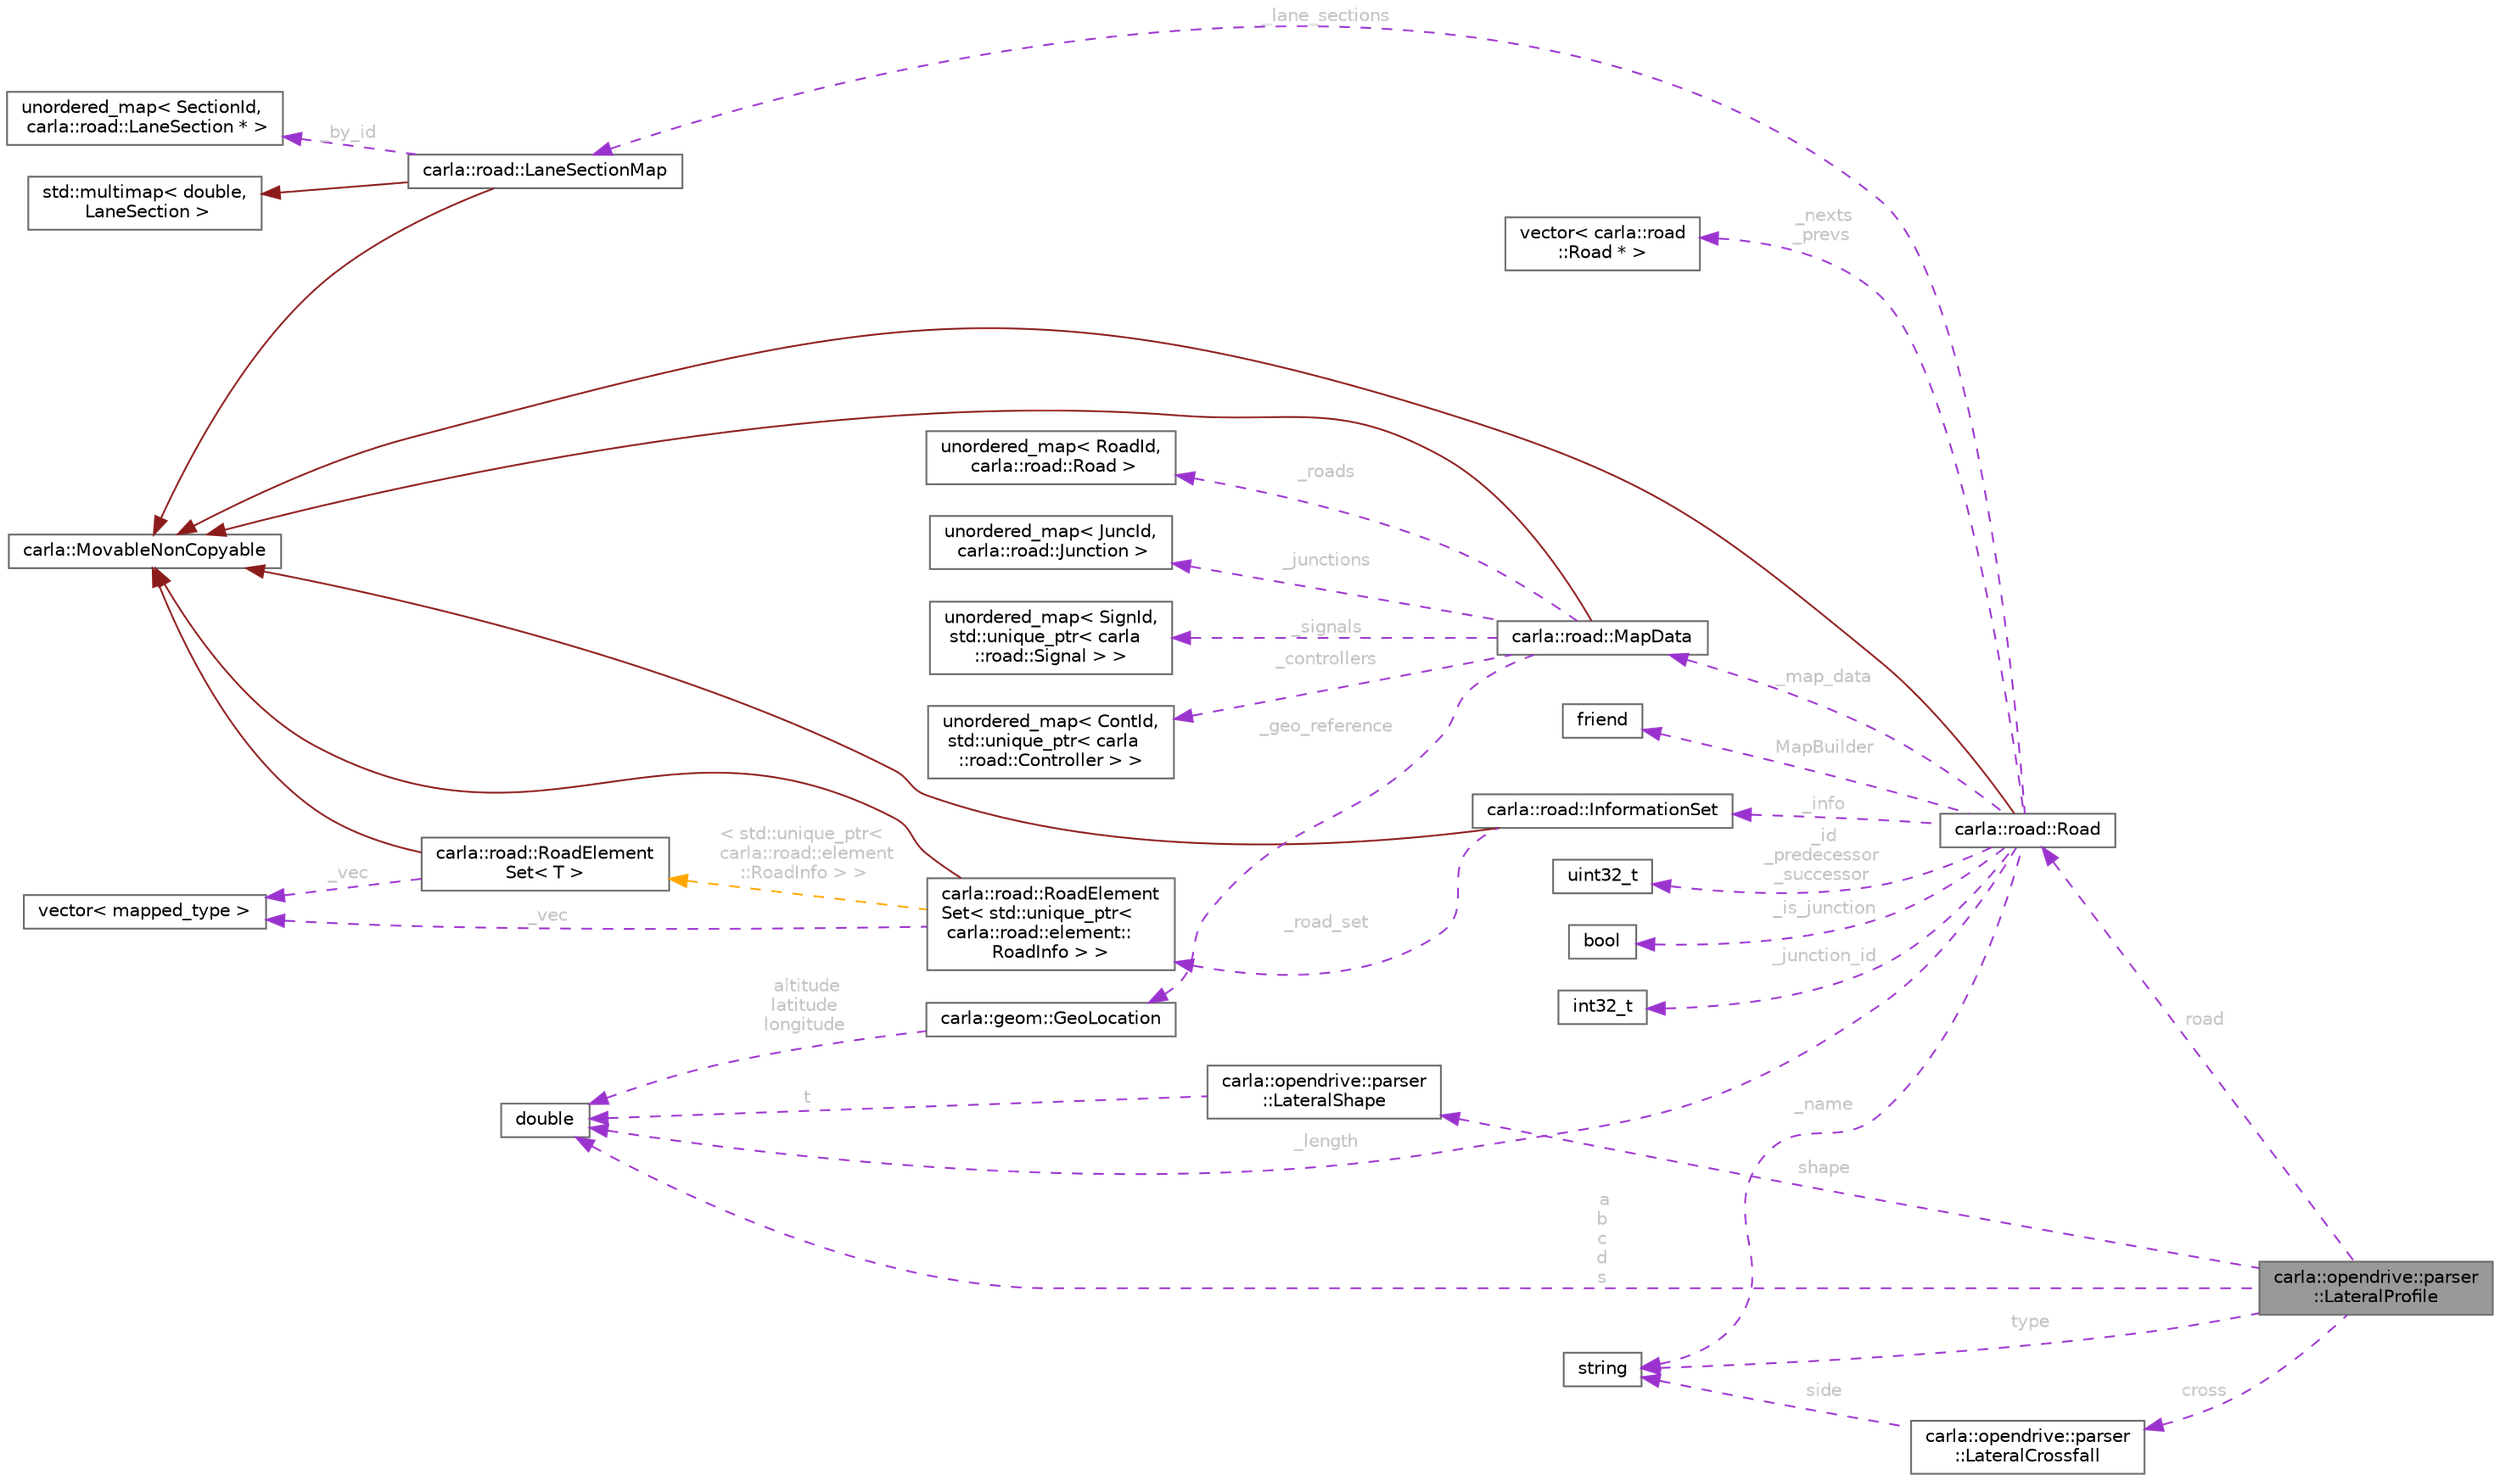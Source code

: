 digraph "carla::opendrive::parser::LateralProfile"
{
 // INTERACTIVE_SVG=YES
 // LATEX_PDF_SIZE
  bgcolor="transparent";
  edge [fontname=Helvetica,fontsize=10,labelfontname=Helvetica,labelfontsize=10];
  node [fontname=Helvetica,fontsize=10,shape=box,height=0.2,width=0.4];
  rankdir="LR";
  Node1 [id="Node000001",label="carla::opendrive::parser\l::LateralProfile",height=0.2,width=0.4,color="gray40", fillcolor="grey60", style="filled", fontcolor="black",tooltip=" "];
  Node2 -> Node1 [id="edge1_Node000001_Node000002",dir="back",color="darkorchid3",style="dashed",tooltip=" ",label=" road",fontcolor="grey" ];
  Node2 [id="Node000002",label="carla::road::Road",height=0.2,width=0.4,color="gray40", fillcolor="white", style="filled",URL="$dd/de6/classcarla_1_1road_1_1Road.html",tooltip=" "];
  Node3 -> Node2 [id="edge2_Node000002_Node000003",dir="back",color="firebrick4",style="solid",tooltip=" "];
  Node3 [id="Node000003",label="carla::MovableNonCopyable",height=0.2,width=0.4,color="gray40", fillcolor="white", style="filled",URL="$d7/d55/classcarla_1_1MovableNonCopyable.html",tooltip="Inherit (privately) to suppress copy construction and assignment."];
  Node4 -> Node2 [id="edge3_Node000002_Node000004",dir="back",color="darkorchid3",style="dashed",tooltip=" ",label=" MapBuilder",fontcolor="grey" ];
  Node4 [id="Node000004",label="friend",height=0.2,width=0.4,color="gray40", fillcolor="white", style="filled",tooltip=" "];
  Node5 -> Node2 [id="edge4_Node000002_Node000005",dir="back",color="darkorchid3",style="dashed",tooltip=" ",label=" _map_data",fontcolor="grey" ];
  Node5 [id="Node000005",label="carla::road::MapData",height=0.2,width=0.4,color="gray40", fillcolor="white", style="filled",URL="$da/d3b/classcarla_1_1road_1_1MapData.html",tooltip=" "];
  Node3 -> Node5 [id="edge5_Node000005_Node000003",dir="back",color="firebrick4",style="solid",tooltip=" "];
  Node6 -> Node5 [id="edge6_Node000005_Node000006",dir="back",color="darkorchid3",style="dashed",tooltip=" ",label=" _geo_reference",fontcolor="grey" ];
  Node6 [id="Node000006",label="carla::geom::GeoLocation",height=0.2,width=0.4,color="gray40", fillcolor="white", style="filled",URL="$d3/df4/classcarla_1_1geom_1_1GeoLocation.html",tooltip=" "];
  Node7 -> Node6 [id="edge7_Node000006_Node000007",dir="back",color="darkorchid3",style="dashed",tooltip=" ",label=" altitude\nlatitude\nlongitude",fontcolor="grey" ];
  Node7 [id="Node000007",label="double",height=0.2,width=0.4,color="gray40", fillcolor="white", style="filled",tooltip=" "];
  Node8 -> Node5 [id="edge8_Node000005_Node000008",dir="back",color="darkorchid3",style="dashed",tooltip=" ",label=" _roads",fontcolor="grey" ];
  Node8 [id="Node000008",label="unordered_map\< RoadId,\l carla::road::Road \>",height=0.2,width=0.4,color="gray40", fillcolor="white", style="filled",tooltip=" "];
  Node9 -> Node5 [id="edge9_Node000005_Node000009",dir="back",color="darkorchid3",style="dashed",tooltip=" ",label=" _junctions",fontcolor="grey" ];
  Node9 [id="Node000009",label="unordered_map\< JuncId,\l carla::road::Junction \>",height=0.2,width=0.4,color="gray40", fillcolor="white", style="filled",tooltip=" "];
  Node10 -> Node5 [id="edge10_Node000005_Node000010",dir="back",color="darkorchid3",style="dashed",tooltip=" ",label=" _signals",fontcolor="grey" ];
  Node10 [id="Node000010",label="unordered_map\< SignId,\l std::unique_ptr\< carla\l::road::Signal \> \>",height=0.2,width=0.4,color="gray40", fillcolor="white", style="filled",tooltip=" "];
  Node11 -> Node5 [id="edge11_Node000005_Node000011",dir="back",color="darkorchid3",style="dashed",tooltip=" ",label=" _controllers",fontcolor="grey" ];
  Node11 [id="Node000011",label="unordered_map\< ContId,\l std::unique_ptr\< carla\l::road::Controller \> \>",height=0.2,width=0.4,color="gray40", fillcolor="white", style="filled",tooltip=" "];
  Node12 -> Node2 [id="edge12_Node000002_Node000012",dir="back",color="darkorchid3",style="dashed",tooltip=" ",label=" _id\n_predecessor\n_successor",fontcolor="grey" ];
  Node12 [id="Node000012",label="uint32_t",height=0.2,width=0.4,color="gray40", fillcolor="white", style="filled",tooltip=" "];
  Node13 -> Node2 [id="edge13_Node000002_Node000013",dir="back",color="darkorchid3",style="dashed",tooltip=" ",label=" _name",fontcolor="grey" ];
  Node13 [id="Node000013",label="string",height=0.2,width=0.4,color="gray40", fillcolor="white", style="filled",tooltip=" "];
  Node7 -> Node2 [id="edge14_Node000002_Node000007",dir="back",color="darkorchid3",style="dashed",tooltip=" ",label=" _length",fontcolor="grey" ];
  Node14 -> Node2 [id="edge15_Node000002_Node000014",dir="back",color="darkorchid3",style="dashed",tooltip=" ",label=" _is_junction",fontcolor="grey" ];
  Node14 [id="Node000014",label="bool",height=0.2,width=0.4,color="gray40", fillcolor="white", style="filled",tooltip=" "];
  Node15 -> Node2 [id="edge16_Node000002_Node000015",dir="back",color="darkorchid3",style="dashed",tooltip=" ",label=" _junction_id",fontcolor="grey" ];
  Node15 [id="Node000015",label="int32_t",height=0.2,width=0.4,color="gray40", fillcolor="white", style="filled",tooltip=" "];
  Node16 -> Node2 [id="edge17_Node000002_Node000016",dir="back",color="darkorchid3",style="dashed",tooltip=" ",label=" _lane_sections",fontcolor="grey" ];
  Node16 [id="Node000016",label="carla::road::LaneSectionMap",height=0.2,width=0.4,color="gray40", fillcolor="white", style="filled",URL="$d9/dab/classcarla_1_1road_1_1LaneSectionMap.html",tooltip=" "];
  Node17 -> Node16 [id="edge18_Node000016_Node000017",dir="back",color="firebrick4",style="solid",tooltip=" "];
  Node17 [id="Node000017",label="std::multimap\< double,\l LaneSection \>",height=0.2,width=0.4,color="gray40", fillcolor="white", style="filled",tooltip=" "];
  Node3 -> Node16 [id="edge19_Node000016_Node000003",dir="back",color="firebrick4",style="solid",tooltip=" "];
  Node18 -> Node16 [id="edge20_Node000016_Node000018",dir="back",color="darkorchid3",style="dashed",tooltip=" ",label=" _by_id",fontcolor="grey" ];
  Node18 [id="Node000018",label="unordered_map\< SectionId,\l carla::road::LaneSection * \>",height=0.2,width=0.4,color="gray40", fillcolor="white", style="filled",tooltip=" "];
  Node19 -> Node2 [id="edge21_Node000002_Node000019",dir="back",color="darkorchid3",style="dashed",tooltip=" ",label=" _info",fontcolor="grey" ];
  Node19 [id="Node000019",label="carla::road::InformationSet",height=0.2,width=0.4,color="gray40", fillcolor="white", style="filled",URL="$d4/d28/classcarla_1_1road_1_1InformationSet.html",tooltip=" "];
  Node3 -> Node19 [id="edge22_Node000019_Node000003",dir="back",color="firebrick4",style="solid",tooltip=" "];
  Node20 -> Node19 [id="edge23_Node000019_Node000020",dir="back",color="darkorchid3",style="dashed",tooltip=" ",label=" _road_set",fontcolor="grey" ];
  Node20 [id="Node000020",label="carla::road::RoadElement\lSet\< std::unique_ptr\<\l carla::road::element::\lRoadInfo \> \>",height=0.2,width=0.4,color="gray40", fillcolor="white", style="filled",URL="$dc/dcf/classcarla_1_1road_1_1RoadElementSet.html",tooltip=" "];
  Node3 -> Node20 [id="edge24_Node000020_Node000003",dir="back",color="firebrick4",style="solid",tooltip=" "];
  Node21 -> Node20 [id="edge25_Node000020_Node000021",dir="back",color="darkorchid3",style="dashed",tooltip=" ",label=" _vec",fontcolor="grey" ];
  Node21 [id="Node000021",label="vector\< mapped_type \>",height=0.2,width=0.4,color="gray40", fillcolor="white", style="filled",tooltip=" "];
  Node22 -> Node20 [id="edge26_Node000020_Node000022",dir="back",color="orange",style="dashed",tooltip=" ",label=" \< std::unique_ptr\<\l carla::road::element\l::RoadInfo \> \>",fontcolor="grey" ];
  Node22 [id="Node000022",label="carla::road::RoadElement\lSet\< T \>",height=0.2,width=0.4,color="gray40", fillcolor="white", style="filled",URL="$dc/dcf/classcarla_1_1road_1_1RoadElementSet.html",tooltip="A set of elements ordered by its position on the road."];
  Node3 -> Node22 [id="edge27_Node000022_Node000003",dir="back",color="firebrick4",style="solid",tooltip=" "];
  Node21 -> Node22 [id="edge28_Node000022_Node000021",dir="back",color="darkorchid3",style="dashed",tooltip=" ",label=" _vec",fontcolor="grey" ];
  Node23 -> Node2 [id="edge29_Node000002_Node000023",dir="back",color="darkorchid3",style="dashed",tooltip=" ",label=" _nexts\n_prevs",fontcolor="grey" ];
  Node23 [id="Node000023",label="vector\< carla::road\l::Road * \>",height=0.2,width=0.4,color="gray40", fillcolor="white", style="filled",tooltip=" "];
  Node7 -> Node1 [id="edge30_Node000001_Node000007",dir="back",color="darkorchid3",style="dashed",tooltip=" ",label=" a\nb\nc\nd\ns",fontcolor="grey" ];
  Node13 -> Node1 [id="edge31_Node000001_Node000013",dir="back",color="darkorchid3",style="dashed",tooltip=" ",label=" type",fontcolor="grey" ];
  Node24 -> Node1 [id="edge32_Node000001_Node000024",dir="back",color="darkorchid3",style="dashed",tooltip=" ",label=" cross",fontcolor="grey" ];
  Node24 [id="Node000024",label="carla::opendrive::parser\l::LateralCrossfall",height=0.2,width=0.4,color="gray40", fillcolor="white", style="filled",URL="$d7/d64/structcarla_1_1opendrive_1_1parser_1_1LateralCrossfall.html",tooltip=" "];
  Node13 -> Node24 [id="edge33_Node000024_Node000013",dir="back",color="darkorchid3",style="dashed",tooltip=" ",label=" side",fontcolor="grey" ];
  Node25 -> Node1 [id="edge34_Node000001_Node000025",dir="back",color="darkorchid3",style="dashed",tooltip=" ",label=" shape",fontcolor="grey" ];
  Node25 [id="Node000025",label="carla::opendrive::parser\l::LateralShape",height=0.2,width=0.4,color="gray40", fillcolor="white", style="filled",URL="$dc/d35/structcarla_1_1opendrive_1_1parser_1_1LateralShape.html",tooltip=" "];
  Node7 -> Node25 [id="edge35_Node000025_Node000007",dir="back",color="darkorchid3",style="dashed",tooltip=" ",label=" t",fontcolor="grey" ];
}
